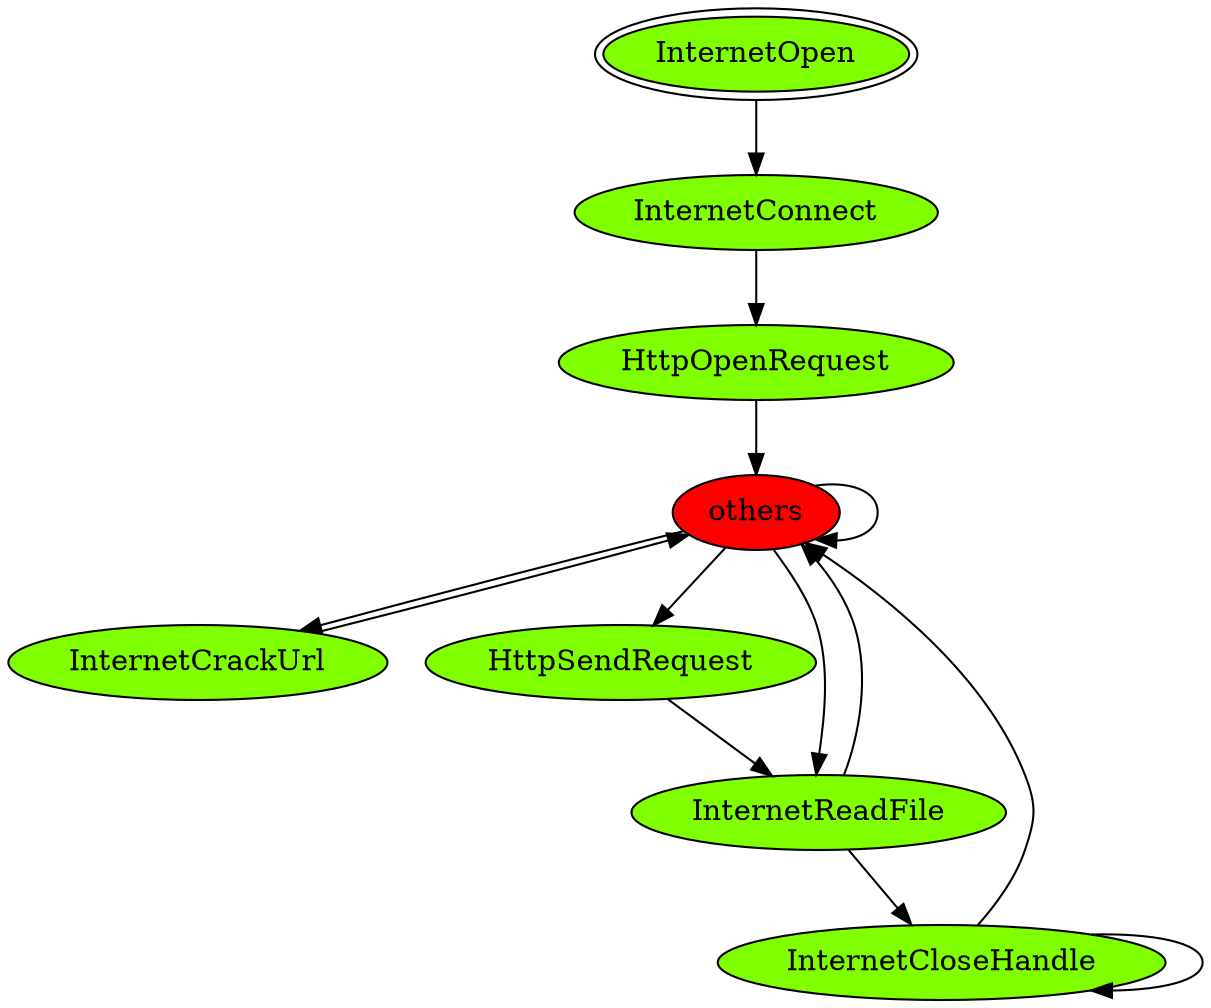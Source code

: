 digraph "./REPORTS/6034/API_PER_CATEGORY/InternetConnect.exe_4724_Windows Internet (WinINet)_API_per_Category_Transition_Matrix" {
	InternetOpen [label=InternetOpen fillcolor=chartreuse peripheries=2 style=filled]
	InternetConnect [label=InternetConnect fillcolor=chartreuse style=filled]
	InternetOpen -> InternetConnect [label=""]
	HttpOpenRequest [label=HttpOpenRequest fillcolor=chartreuse style=filled]
	InternetConnect -> HttpOpenRequest [label=""]
	others [label=others fillcolor=red style=filled]
	HttpOpenRequest -> others [label=""]
	others -> others [label=""]
	InternetCrackUrl [label=InternetCrackUrl fillcolor=chartreuse style=filled]
	others -> InternetCrackUrl [label=""]
	HttpSendRequest [label=HttpSendRequest fillcolor=chartreuse style=filled]
	others -> HttpSendRequest [label=""]
	InternetReadFile [label=InternetReadFile fillcolor=chartreuse style=filled]
	others -> InternetReadFile [label=""]
	InternetCrackUrl -> others [label=""]
	HttpSendRequest -> InternetReadFile [label=""]
	InternetReadFile -> others [label=""]
	InternetCloseHandle [label=InternetCloseHandle fillcolor=chartreuse style=filled]
	InternetReadFile -> InternetCloseHandle [label=""]
	InternetCloseHandle -> others [label=""]
	InternetCloseHandle -> InternetCloseHandle [label=""]
}
